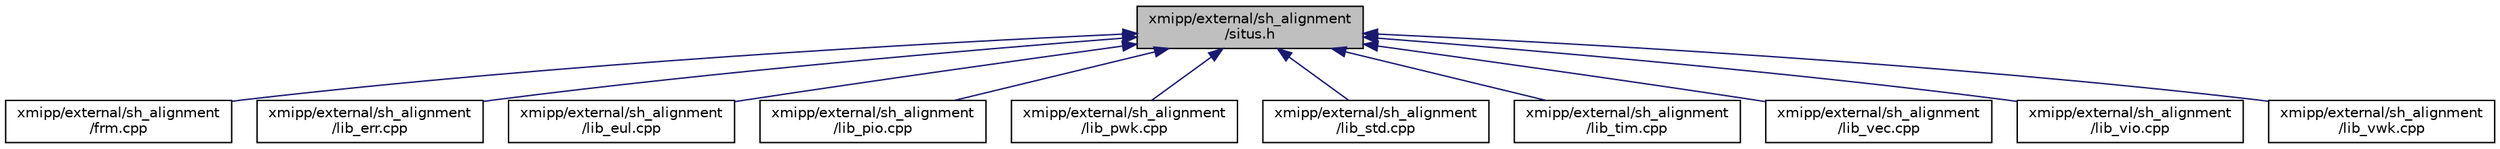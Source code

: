 digraph "xmipp/external/sh_alignment/situs.h"
{
  edge [fontname="Helvetica",fontsize="10",labelfontname="Helvetica",labelfontsize="10"];
  node [fontname="Helvetica",fontsize="10",shape=record];
  Node11 [label="xmipp/external/sh_alignment\l/situs.h",height=0.2,width=0.4,color="black", fillcolor="grey75", style="filled", fontcolor="black"];
  Node11 -> Node12 [dir="back",color="midnightblue",fontsize="10",style="solid",fontname="Helvetica"];
  Node12 [label="xmipp/external/sh_alignment\l/frm.cpp",height=0.2,width=0.4,color="black", fillcolor="white", style="filled",URL="$external_2sh__alignment_2frm_8cpp.html"];
  Node11 -> Node13 [dir="back",color="midnightblue",fontsize="10",style="solid",fontname="Helvetica"];
  Node13 [label="xmipp/external/sh_alignment\l/lib_err.cpp",height=0.2,width=0.4,color="black", fillcolor="white", style="filled",URL="$lib__err_8cpp.html"];
  Node11 -> Node14 [dir="back",color="midnightblue",fontsize="10",style="solid",fontname="Helvetica"];
  Node14 [label="xmipp/external/sh_alignment\l/lib_eul.cpp",height=0.2,width=0.4,color="black", fillcolor="white", style="filled",URL="$lib__eul_8cpp.html"];
  Node11 -> Node15 [dir="back",color="midnightblue",fontsize="10",style="solid",fontname="Helvetica"];
  Node15 [label="xmipp/external/sh_alignment\l/lib_pio.cpp",height=0.2,width=0.4,color="black", fillcolor="white", style="filled",URL="$lib__pio_8cpp.html"];
  Node11 -> Node16 [dir="back",color="midnightblue",fontsize="10",style="solid",fontname="Helvetica"];
  Node16 [label="xmipp/external/sh_alignment\l/lib_pwk.cpp",height=0.2,width=0.4,color="black", fillcolor="white", style="filled",URL="$lib__pwk_8cpp.html"];
  Node11 -> Node17 [dir="back",color="midnightblue",fontsize="10",style="solid",fontname="Helvetica"];
  Node17 [label="xmipp/external/sh_alignment\l/lib_std.cpp",height=0.2,width=0.4,color="black", fillcolor="white", style="filled",URL="$lib__std_8cpp.html"];
  Node11 -> Node18 [dir="back",color="midnightblue",fontsize="10",style="solid",fontname="Helvetica"];
  Node18 [label="xmipp/external/sh_alignment\l/lib_tim.cpp",height=0.2,width=0.4,color="black", fillcolor="white", style="filled",URL="$lib__tim_8cpp.html"];
  Node11 -> Node19 [dir="back",color="midnightblue",fontsize="10",style="solid",fontname="Helvetica"];
  Node19 [label="xmipp/external/sh_alignment\l/lib_vec.cpp",height=0.2,width=0.4,color="black", fillcolor="white", style="filled",URL="$lib__vec_8cpp.html"];
  Node11 -> Node20 [dir="back",color="midnightblue",fontsize="10",style="solid",fontname="Helvetica"];
  Node20 [label="xmipp/external/sh_alignment\l/lib_vio.cpp",height=0.2,width=0.4,color="black", fillcolor="white", style="filled",URL="$lib__vio_8cpp.html"];
  Node11 -> Node21 [dir="back",color="midnightblue",fontsize="10",style="solid",fontname="Helvetica"];
  Node21 [label="xmipp/external/sh_alignment\l/lib_vwk.cpp",height=0.2,width=0.4,color="black", fillcolor="white", style="filled",URL="$lib__vwk_8cpp.html"];
}
